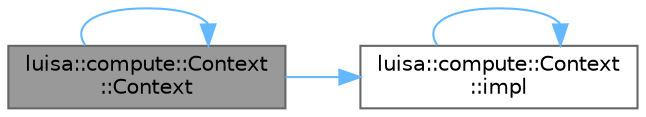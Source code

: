 digraph "luisa::compute::Context::Context"
{
 // LATEX_PDF_SIZE
  bgcolor="transparent";
  edge [fontname=Helvetica,fontsize=10,labelfontname=Helvetica,labelfontsize=10];
  node [fontname=Helvetica,fontsize=10,shape=box,height=0.2,width=0.4];
  rankdir="LR";
  Node1 [id="Node000001",label="luisa::compute::Context\l::Context",height=0.2,width=0.4,color="gray40", fillcolor="grey60", style="filled", fontcolor="black",tooltip=" "];
  Node1 -> Node1 [id="edge1_Node000001_Node000001",color="steelblue1",style="solid",tooltip=" "];
  Node1 -> Node2 [id="edge2_Node000001_Node000002",color="steelblue1",style="solid",tooltip=" "];
  Node2 [id="Node000002",label="luisa::compute::Context\l::impl",height=0.2,width=0.4,color="grey40", fillcolor="white", style="filled",URL="$classluisa_1_1compute_1_1_context.html#ac79eca48f12592b63d7e887cd310cb6a",tooltip=" "];
  Node2 -> Node2 [id="edge3_Node000002_Node000002",color="steelblue1",style="solid",tooltip=" "];
}
